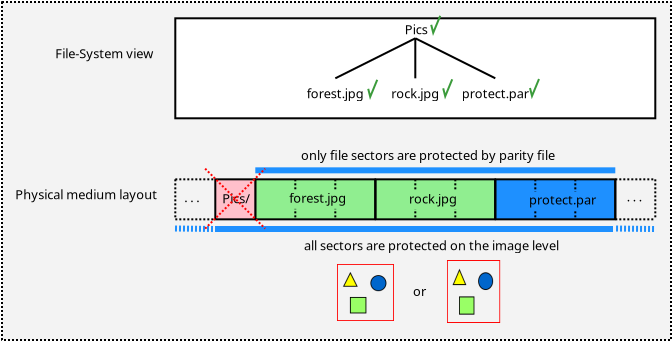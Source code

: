 <?xml version="1.0" encoding="UTF-8"?>
<dia:diagram xmlns:dia="http://www.lysator.liu.se/~alla/dia/">
  <dia:layer name="Hintergrund" visible="true" active="true">
    <dia:object type="Standard - Box" version="0" id="O0">
      <dia:attribute name="obj_pos">
        <dia:point val="4.9,4.55"/>
      </dia:attribute>
      <dia:attribute name="obj_bb">
        <dia:rectangle val="4.85,4.5;38.4,21.5"/>
      </dia:attribute>
      <dia:attribute name="elem_corner">
        <dia:point val="4.9,4.55"/>
      </dia:attribute>
      <dia:attribute name="elem_width">
        <dia:real val="33.45"/>
      </dia:attribute>
      <dia:attribute name="elem_height">
        <dia:real val="16.9"/>
      </dia:attribute>
      <dia:attribute name="inner_color">
        <dia:color val="#f3f3f3"/>
      </dia:attribute>
      <dia:attribute name="show_background">
        <dia:boolean val="true"/>
      </dia:attribute>
      <dia:attribute name="line_style">
        <dia:enum val="4"/>
      </dia:attribute>
      <dia:attribute name="corner_radius">
        <dia:real val="1.175e-38"/>
      </dia:attribute>
    </dia:object>
    <dia:object type="Standard - Box" version="0" id="O1">
      <dia:attribute name="obj_pos">
        <dia:point val="13.565,5.365"/>
      </dia:attribute>
      <dia:attribute name="obj_bb">
        <dia:rectangle val="13.515,5.315;37.615,10.415"/>
      </dia:attribute>
      <dia:attribute name="elem_corner">
        <dia:point val="13.565,5.365"/>
      </dia:attribute>
      <dia:attribute name="elem_width">
        <dia:real val="24"/>
      </dia:attribute>
      <dia:attribute name="elem_height">
        <dia:real val="5"/>
      </dia:attribute>
      <dia:attribute name="show_background">
        <dia:boolean val="true"/>
      </dia:attribute>
    </dia:object>
    <dia:object type="Standard - Box" version="0" id="O2">
      <dia:attribute name="obj_pos">
        <dia:point val="23.565,13.415"/>
      </dia:attribute>
      <dia:attribute name="obj_bb">
        <dia:rectangle val="23.515,13.365;29.615,15.465"/>
      </dia:attribute>
      <dia:attribute name="elem_corner">
        <dia:point val="23.565,13.415"/>
      </dia:attribute>
      <dia:attribute name="elem_width">
        <dia:real val="6"/>
      </dia:attribute>
      <dia:attribute name="elem_height">
        <dia:real val="2"/>
      </dia:attribute>
      <dia:attribute name="inner_color">
        <dia:color val="#90ee90"/>
      </dia:attribute>
      <dia:attribute name="show_background">
        <dia:boolean val="true"/>
      </dia:attribute>
      <dia:attribute name="corner_radius">
        <dia:real val="1.175e-38"/>
      </dia:attribute>
    </dia:object>
    <dia:object type="Standard - Box" version="0" id="O3">
      <dia:attribute name="obj_pos">
        <dia:point val="29.565,13.415"/>
      </dia:attribute>
      <dia:attribute name="obj_bb">
        <dia:rectangle val="29.515,13.365;35.615,15.465"/>
      </dia:attribute>
      <dia:attribute name="elem_corner">
        <dia:point val="29.565,13.415"/>
      </dia:attribute>
      <dia:attribute name="elem_width">
        <dia:real val="6"/>
      </dia:attribute>
      <dia:attribute name="elem_height">
        <dia:real val="2"/>
      </dia:attribute>
      <dia:attribute name="inner_color">
        <dia:color val="#1e90ff"/>
      </dia:attribute>
      <dia:attribute name="show_background">
        <dia:boolean val="true"/>
      </dia:attribute>
      <dia:attribute name="corner_radius">
        <dia:real val="1.175e-38"/>
      </dia:attribute>
    </dia:object>
    <dia:object type="Standard - Box" version="0" id="O4">
      <dia:attribute name="obj_pos">
        <dia:point val="17.565,13.415"/>
      </dia:attribute>
      <dia:attribute name="obj_bb">
        <dia:rectangle val="17.515,13.365;23.615,15.465"/>
      </dia:attribute>
      <dia:attribute name="elem_corner">
        <dia:point val="17.565,13.415"/>
      </dia:attribute>
      <dia:attribute name="elem_width">
        <dia:real val="6"/>
      </dia:attribute>
      <dia:attribute name="elem_height">
        <dia:real val="2"/>
      </dia:attribute>
      <dia:attribute name="inner_color">
        <dia:color val="#90ee90"/>
      </dia:attribute>
      <dia:attribute name="show_background">
        <dia:boolean val="true"/>
      </dia:attribute>
      <dia:attribute name="corner_radius">
        <dia:real val="1.175e-38"/>
      </dia:attribute>
    </dia:object>
    <dia:object type="Standard - Line" version="0" id="O5">
      <dia:attribute name="obj_pos">
        <dia:point val="13.565,13.415"/>
      </dia:attribute>
      <dia:attribute name="obj_bb">
        <dia:rectangle val="13.515,13.365;13.615,15.465"/>
      </dia:attribute>
      <dia:attribute name="conn_endpoints">
        <dia:point val="13.565,13.415"/>
        <dia:point val="13.565,15.415"/>
      </dia:attribute>
      <dia:attribute name="numcp">
        <dia:int val="1"/>
      </dia:attribute>
      <dia:attribute name="line_style">
        <dia:enum val="4"/>
      </dia:attribute>
    </dia:object>
    <dia:object type="Standard - Line" version="0" id="O6">
      <dia:attribute name="obj_pos">
        <dia:point val="31.565,13.415"/>
      </dia:attribute>
      <dia:attribute name="obj_bb">
        <dia:rectangle val="31.515,13.365;31.615,15.465"/>
      </dia:attribute>
      <dia:attribute name="conn_endpoints">
        <dia:point val="31.565,13.415"/>
        <dia:point val="31.565,15.415"/>
      </dia:attribute>
      <dia:attribute name="numcp">
        <dia:int val="1"/>
      </dia:attribute>
      <dia:attribute name="line_style">
        <dia:enum val="4"/>
      </dia:attribute>
    </dia:object>
    <dia:object type="Standard - Line" version="0" id="O7">
      <dia:attribute name="obj_pos">
        <dia:point val="35.565,13.415"/>
      </dia:attribute>
      <dia:attribute name="obj_bb">
        <dia:rectangle val="35.515,13.365;35.615,15.465"/>
      </dia:attribute>
      <dia:attribute name="conn_endpoints">
        <dia:point val="35.565,13.415"/>
        <dia:point val="35.565,15.415"/>
      </dia:attribute>
      <dia:attribute name="numcp">
        <dia:int val="1"/>
      </dia:attribute>
      <dia:connections>
        <dia:connection handle="0" to="O3" connection="2"/>
        <dia:connection handle="1" to="O3" connection="7"/>
      </dia:connections>
    </dia:object>
    <dia:object type="Standard - Line" version="0" id="O8">
      <dia:attribute name="obj_pos">
        <dia:point val="19.565,13.415"/>
      </dia:attribute>
      <dia:attribute name="obj_bb">
        <dia:rectangle val="19.515,13.365;19.615,15.465"/>
      </dia:attribute>
      <dia:attribute name="conn_endpoints">
        <dia:point val="19.565,13.415"/>
        <dia:point val="19.565,15.415"/>
      </dia:attribute>
      <dia:attribute name="numcp">
        <dia:int val="1"/>
      </dia:attribute>
      <dia:attribute name="line_style">
        <dia:enum val="4"/>
      </dia:attribute>
    </dia:object>
    <dia:object type="Standard - Box" version="0" id="O9">
      <dia:attribute name="obj_pos">
        <dia:point val="15.565,13.415"/>
      </dia:attribute>
      <dia:attribute name="obj_bb">
        <dia:rectangle val="15.515,13.365;17.615,15.465"/>
      </dia:attribute>
      <dia:attribute name="elem_corner">
        <dia:point val="15.565,13.415"/>
      </dia:attribute>
      <dia:attribute name="elem_width">
        <dia:real val="2"/>
      </dia:attribute>
      <dia:attribute name="elem_height">
        <dia:real val="2"/>
      </dia:attribute>
      <dia:attribute name="inner_color">
        <dia:color val="#ffc0cb"/>
      </dia:attribute>
      <dia:attribute name="show_background">
        <dia:boolean val="true"/>
      </dia:attribute>
      <dia:attribute name="corner_radius">
        <dia:real val="1.175e-38"/>
      </dia:attribute>
    </dia:object>
    <dia:object type="Standard - Line" version="0" id="O10">
      <dia:attribute name="obj_pos">
        <dia:point val="21.565,13.415"/>
      </dia:attribute>
      <dia:attribute name="obj_bb">
        <dia:rectangle val="21.515,13.365;21.615,15.465"/>
      </dia:attribute>
      <dia:attribute name="conn_endpoints">
        <dia:point val="21.565,13.415"/>
        <dia:point val="21.565,15.415"/>
      </dia:attribute>
      <dia:attribute name="numcp">
        <dia:int val="1"/>
      </dia:attribute>
      <dia:attribute name="line_style">
        <dia:enum val="4"/>
      </dia:attribute>
    </dia:object>
    <dia:object type="Standard - Line" version="0" id="O11">
      <dia:attribute name="obj_pos">
        <dia:point val="23.565,13.415"/>
      </dia:attribute>
      <dia:attribute name="obj_bb">
        <dia:rectangle val="23.515,13.365;23.615,15.465"/>
      </dia:attribute>
      <dia:attribute name="conn_endpoints">
        <dia:point val="23.565,13.415"/>
        <dia:point val="23.565,15.415"/>
      </dia:attribute>
      <dia:attribute name="numcp">
        <dia:int val="1"/>
      </dia:attribute>
      <dia:connections>
        <dia:connection handle="0" to="O2" connection="0"/>
        <dia:connection handle="1" to="O2" connection="5"/>
      </dia:connections>
    </dia:object>
    <dia:object type="Standard - Line" version="0" id="O12">
      <dia:attribute name="obj_pos">
        <dia:point val="25.565,13.415"/>
      </dia:attribute>
      <dia:attribute name="obj_bb">
        <dia:rectangle val="25.515,13.365;25.615,15.465"/>
      </dia:attribute>
      <dia:attribute name="conn_endpoints">
        <dia:point val="25.565,13.415"/>
        <dia:point val="25.565,15.415"/>
      </dia:attribute>
      <dia:attribute name="numcp">
        <dia:int val="1"/>
      </dia:attribute>
      <dia:attribute name="line_style">
        <dia:enum val="4"/>
      </dia:attribute>
    </dia:object>
    <dia:object type="Standard - Line" version="0" id="O13">
      <dia:attribute name="obj_pos">
        <dia:point val="27.565,13.415"/>
      </dia:attribute>
      <dia:attribute name="obj_bb">
        <dia:rectangle val="27.515,13.365;27.615,15.465"/>
      </dia:attribute>
      <dia:attribute name="conn_endpoints">
        <dia:point val="27.565,13.415"/>
        <dia:point val="27.565,15.415"/>
      </dia:attribute>
      <dia:attribute name="numcp">
        <dia:int val="1"/>
      </dia:attribute>
      <dia:attribute name="line_style">
        <dia:enum val="4"/>
      </dia:attribute>
    </dia:object>
    <dia:object type="Standard - Line" version="0" id="O14">
      <dia:attribute name="obj_pos">
        <dia:point val="29.565,13.415"/>
      </dia:attribute>
      <dia:attribute name="obj_bb">
        <dia:rectangle val="29.515,13.365;29.615,15.465"/>
      </dia:attribute>
      <dia:attribute name="conn_endpoints">
        <dia:point val="29.565,13.415"/>
        <dia:point val="29.565,15.415"/>
      </dia:attribute>
      <dia:attribute name="numcp">
        <dia:int val="1"/>
      </dia:attribute>
      <dia:connections>
        <dia:connection handle="0" to="O2" connection="2"/>
        <dia:connection handle="1" to="O2" connection="7"/>
      </dia:connections>
    </dia:object>
    <dia:object type="Standard - Line" version="0" id="O15">
      <dia:attribute name="obj_pos">
        <dia:point val="33.565,13.415"/>
      </dia:attribute>
      <dia:attribute name="obj_bb">
        <dia:rectangle val="33.515,13.365;33.615,15.465"/>
      </dia:attribute>
      <dia:attribute name="conn_endpoints">
        <dia:point val="33.565,13.415"/>
        <dia:point val="33.565,15.415"/>
      </dia:attribute>
      <dia:attribute name="numcp">
        <dia:int val="1"/>
      </dia:attribute>
      <dia:attribute name="line_style">
        <dia:enum val="4"/>
      </dia:attribute>
    </dia:object>
    <dia:object type="Standard - Line" version="0" id="O16">
      <dia:attribute name="obj_pos">
        <dia:point val="37.565,13.415"/>
      </dia:attribute>
      <dia:attribute name="obj_bb">
        <dia:rectangle val="37.515,13.365;37.615,15.465"/>
      </dia:attribute>
      <dia:attribute name="conn_endpoints">
        <dia:point val="37.565,13.415"/>
        <dia:point val="37.565,15.415"/>
      </dia:attribute>
      <dia:attribute name="numcp">
        <dia:int val="1"/>
      </dia:attribute>
      <dia:attribute name="line_style">
        <dia:enum val="4"/>
      </dia:attribute>
    </dia:object>
    <dia:object type="Standard - Text" version="1" id="O17">
      <dia:attribute name="obj_pos">
        <dia:point val="14.015,14.565"/>
      </dia:attribute>
      <dia:attribute name="obj_bb">
        <dia:rectangle val="14.015,13.97;15.027,14.715"/>
      </dia:attribute>
      <dia:attribute name="text">
        <dia:composite type="text">
          <dia:attribute name="string">
            <dia:string>#. . .#</dia:string>
          </dia:attribute>
          <dia:attribute name="font">
            <dia:font family="sans" style="0" name="Helvetica"/>
          </dia:attribute>
          <dia:attribute name="height">
            <dia:real val="0.8"/>
          </dia:attribute>
          <dia:attribute name="pos">
            <dia:point val="14.015,14.565"/>
          </dia:attribute>
          <dia:attribute name="color">
            <dia:color val="#000000"/>
          </dia:attribute>
          <dia:attribute name="alignment">
            <dia:enum val="0"/>
          </dia:attribute>
        </dia:composite>
      </dia:attribute>
      <dia:attribute name="valign">
        <dia:enum val="3"/>
      </dia:attribute>
    </dia:object>
    <dia:object type="Standard - Text" version="1" id="O18">
      <dia:attribute name="obj_pos">
        <dia:point val="36.135,14.527"/>
      </dia:attribute>
      <dia:attribute name="obj_bb">
        <dia:rectangle val="36.135,13.932;37.148,14.678"/>
      </dia:attribute>
      <dia:attribute name="text">
        <dia:composite type="text">
          <dia:attribute name="string">
            <dia:string>#. . .#</dia:string>
          </dia:attribute>
          <dia:attribute name="font">
            <dia:font family="sans" style="0" name="Helvetica"/>
          </dia:attribute>
          <dia:attribute name="height">
            <dia:real val="0.8"/>
          </dia:attribute>
          <dia:attribute name="pos">
            <dia:point val="36.135,14.527"/>
          </dia:attribute>
          <dia:attribute name="color">
            <dia:color val="#000000"/>
          </dia:attribute>
          <dia:attribute name="alignment">
            <dia:enum val="0"/>
          </dia:attribute>
        </dia:composite>
      </dia:attribute>
      <dia:attribute name="valign">
        <dia:enum val="3"/>
      </dia:attribute>
    </dia:object>
    <dia:object type="Standard - Text" version="1" id="O19">
      <dia:attribute name="obj_pos">
        <dia:point val="15.915,14.615"/>
      </dia:attribute>
      <dia:attribute name="obj_bb">
        <dia:rectangle val="15.915,14.02;17.363,14.765"/>
      </dia:attribute>
      <dia:attribute name="text">
        <dia:composite type="text">
          <dia:attribute name="string">
            <dia:string>#Pics/#</dia:string>
          </dia:attribute>
          <dia:attribute name="font">
            <dia:font family="sans" style="0" name="Helvetica"/>
          </dia:attribute>
          <dia:attribute name="height">
            <dia:real val="0.8"/>
          </dia:attribute>
          <dia:attribute name="pos">
            <dia:point val="15.915,14.615"/>
          </dia:attribute>
          <dia:attribute name="color">
            <dia:color val="#000000"/>
          </dia:attribute>
          <dia:attribute name="alignment">
            <dia:enum val="0"/>
          </dia:attribute>
        </dia:composite>
      </dia:attribute>
      <dia:attribute name="valign">
        <dia:enum val="3"/>
      </dia:attribute>
    </dia:object>
    <dia:object type="Standard - Box" version="0" id="O20">
      <dia:attribute name="obj_pos">
        <dia:point val="18.015,13.965"/>
      </dia:attribute>
      <dia:attribute name="obj_bb">
        <dia:rectangle val="18.015,13.965;23.165,14.865"/>
      </dia:attribute>
      <dia:attribute name="elem_corner">
        <dia:point val="18.015,13.965"/>
      </dia:attribute>
      <dia:attribute name="elem_width">
        <dia:real val="5.15"/>
      </dia:attribute>
      <dia:attribute name="elem_height">
        <dia:real val="0.9"/>
      </dia:attribute>
      <dia:attribute name="border_width">
        <dia:real val="0"/>
      </dia:attribute>
      <dia:attribute name="border_color">
        <dia:color val="#90ee90"/>
      </dia:attribute>
      <dia:attribute name="inner_color">
        <dia:color val="#90ee90"/>
      </dia:attribute>
      <dia:attribute name="show_background">
        <dia:boolean val="true"/>
      </dia:attribute>
      <dia:attribute name="corner_radius">
        <dia:real val="1.175e-38"/>
      </dia:attribute>
    </dia:object>
    <dia:object type="Standard - Text" version="1" id="O21">
      <dia:attribute name="obj_pos">
        <dia:point val="19.265,14.59"/>
      </dia:attribute>
      <dia:attribute name="obj_bb">
        <dia:rectangle val="19.265,13.995;22.302,14.74"/>
      </dia:attribute>
      <dia:attribute name="text">
        <dia:composite type="text">
          <dia:attribute name="string">
            <dia:string>#forest.jpg#</dia:string>
          </dia:attribute>
          <dia:attribute name="font">
            <dia:font family="sans" style="0" name="Helvetica"/>
          </dia:attribute>
          <dia:attribute name="height">
            <dia:real val="0.8"/>
          </dia:attribute>
          <dia:attribute name="pos">
            <dia:point val="19.265,14.59"/>
          </dia:attribute>
          <dia:attribute name="color">
            <dia:color val="#000000"/>
          </dia:attribute>
          <dia:attribute name="alignment">
            <dia:enum val="0"/>
          </dia:attribute>
        </dia:composite>
      </dia:attribute>
      <dia:attribute name="valign">
        <dia:enum val="3"/>
      </dia:attribute>
    </dia:object>
    <dia:object type="Standard - Box" version="0" id="O22">
      <dia:attribute name="obj_pos">
        <dia:point val="24,14"/>
      </dia:attribute>
      <dia:attribute name="obj_bb">
        <dia:rectangle val="24,14;29.1,14.9"/>
      </dia:attribute>
      <dia:attribute name="elem_corner">
        <dia:point val="24,14"/>
      </dia:attribute>
      <dia:attribute name="elem_width">
        <dia:real val="5.1"/>
      </dia:attribute>
      <dia:attribute name="elem_height">
        <dia:real val="0.9"/>
      </dia:attribute>
      <dia:attribute name="border_width">
        <dia:real val="0"/>
      </dia:attribute>
      <dia:attribute name="border_color">
        <dia:color val="#90ee90"/>
      </dia:attribute>
      <dia:attribute name="inner_color">
        <dia:color val="#90ee90"/>
      </dia:attribute>
      <dia:attribute name="show_background">
        <dia:boolean val="true"/>
      </dia:attribute>
      <dia:attribute name="corner_radius">
        <dia:real val="1.175e-38"/>
      </dia:attribute>
    </dia:object>
    <dia:object type="Standard - Text" version="1" id="O23">
      <dia:attribute name="obj_pos">
        <dia:point val="25.25,14.625"/>
      </dia:attribute>
      <dia:attribute name="obj_bb">
        <dia:rectangle val="25.25,14.03;27.808,14.775"/>
      </dia:attribute>
      <dia:attribute name="text">
        <dia:composite type="text">
          <dia:attribute name="string">
            <dia:string>#rock.jpg#</dia:string>
          </dia:attribute>
          <dia:attribute name="font">
            <dia:font family="sans" style="0" name="Helvetica"/>
          </dia:attribute>
          <dia:attribute name="height">
            <dia:real val="0.8"/>
          </dia:attribute>
          <dia:attribute name="pos">
            <dia:point val="25.25,14.625"/>
          </dia:attribute>
          <dia:attribute name="color">
            <dia:color val="#000000"/>
          </dia:attribute>
          <dia:attribute name="alignment">
            <dia:enum val="0"/>
          </dia:attribute>
        </dia:composite>
      </dia:attribute>
      <dia:attribute name="valign">
        <dia:enum val="3"/>
      </dia:attribute>
    </dia:object>
    <dia:object type="Standard - Box" version="0" id="O24">
      <dia:attribute name="obj_pos">
        <dia:point val="30,14.05"/>
      </dia:attribute>
      <dia:attribute name="obj_bb">
        <dia:rectangle val="30,14.05;35.1,14.95"/>
      </dia:attribute>
      <dia:attribute name="elem_corner">
        <dia:point val="30,14.05"/>
      </dia:attribute>
      <dia:attribute name="elem_width">
        <dia:real val="5.1"/>
      </dia:attribute>
      <dia:attribute name="elem_height">
        <dia:real val="0.9"/>
      </dia:attribute>
      <dia:attribute name="border_width">
        <dia:real val="0"/>
      </dia:attribute>
      <dia:attribute name="border_color">
        <dia:color val="#1e90ff"/>
      </dia:attribute>
      <dia:attribute name="inner_color">
        <dia:color val="#1e90ff"/>
      </dia:attribute>
      <dia:attribute name="show_background">
        <dia:boolean val="true"/>
      </dia:attribute>
      <dia:attribute name="corner_radius">
        <dia:real val="1.175e-38"/>
      </dia:attribute>
    </dia:object>
    <dia:object type="Standard - Text" version="1" id="O25">
      <dia:attribute name="obj_pos">
        <dia:point val="31.25,14.675"/>
      </dia:attribute>
      <dia:attribute name="obj_bb">
        <dia:rectangle val="31.25,14.08;34.81,14.825"/>
      </dia:attribute>
      <dia:attribute name="text">
        <dia:composite type="text">
          <dia:attribute name="string">
            <dia:string>#protect.par#</dia:string>
          </dia:attribute>
          <dia:attribute name="font">
            <dia:font family="sans" style="0" name="Helvetica"/>
          </dia:attribute>
          <dia:attribute name="height">
            <dia:real val="0.8"/>
          </dia:attribute>
          <dia:attribute name="pos">
            <dia:point val="31.25,14.675"/>
          </dia:attribute>
          <dia:attribute name="color">
            <dia:color val="#000000"/>
          </dia:attribute>
          <dia:attribute name="alignment">
            <dia:enum val="0"/>
          </dia:attribute>
        </dia:composite>
      </dia:attribute>
      <dia:attribute name="valign">
        <dia:enum val="3"/>
      </dia:attribute>
    </dia:object>
    <dia:object type="Standard - Line" version="0" id="O26">
      <dia:attribute name="obj_pos">
        <dia:point val="13.565,13.415"/>
      </dia:attribute>
      <dia:attribute name="obj_bb">
        <dia:rectangle val="13.515,13.365;15.615,13.465"/>
      </dia:attribute>
      <dia:attribute name="conn_endpoints">
        <dia:point val="13.565,13.415"/>
        <dia:point val="15.565,13.415"/>
      </dia:attribute>
      <dia:attribute name="numcp">
        <dia:int val="1"/>
      </dia:attribute>
      <dia:attribute name="line_style">
        <dia:enum val="4"/>
      </dia:attribute>
      <dia:connections>
        <dia:connection handle="1" to="O9" connection="0"/>
      </dia:connections>
    </dia:object>
    <dia:object type="Standard - Line" version="0" id="O27">
      <dia:attribute name="obj_pos">
        <dia:point val="13.565,15.415"/>
      </dia:attribute>
      <dia:attribute name="obj_bb">
        <dia:rectangle val="13.515,15.365;15.615,15.465"/>
      </dia:attribute>
      <dia:attribute name="conn_endpoints">
        <dia:point val="13.565,15.415"/>
        <dia:point val="15.565,15.415"/>
      </dia:attribute>
      <dia:attribute name="numcp">
        <dia:int val="1"/>
      </dia:attribute>
      <dia:attribute name="line_style">
        <dia:enum val="4"/>
      </dia:attribute>
      <dia:connections>
        <dia:connection handle="1" to="O9" connection="5"/>
      </dia:connections>
    </dia:object>
    <dia:object type="Standard - Line" version="0" id="O28">
      <dia:attribute name="obj_pos">
        <dia:point val="35.565,13.415"/>
      </dia:attribute>
      <dia:attribute name="obj_bb">
        <dia:rectangle val="35.515,13.365;37.615,13.465"/>
      </dia:attribute>
      <dia:attribute name="conn_endpoints">
        <dia:point val="35.565,13.415"/>
        <dia:point val="37.565,13.415"/>
      </dia:attribute>
      <dia:attribute name="numcp">
        <dia:int val="1"/>
      </dia:attribute>
      <dia:attribute name="line_style">
        <dia:enum val="4"/>
      </dia:attribute>
      <dia:connections>
        <dia:connection handle="0" to="O3" connection="2"/>
      </dia:connections>
    </dia:object>
    <dia:object type="Standard - Line" version="0" id="O29">
      <dia:attribute name="obj_pos">
        <dia:point val="35.565,15.415"/>
      </dia:attribute>
      <dia:attribute name="obj_bb">
        <dia:rectangle val="35.515,15.365;37.615,15.465"/>
      </dia:attribute>
      <dia:attribute name="conn_endpoints">
        <dia:point val="35.565,15.415"/>
        <dia:point val="37.565,15.415"/>
      </dia:attribute>
      <dia:attribute name="numcp">
        <dia:int val="1"/>
      </dia:attribute>
      <dia:attribute name="line_style">
        <dia:enum val="4"/>
      </dia:attribute>
      <dia:connections>
        <dia:connection handle="0" to="O3" connection="7"/>
      </dia:connections>
    </dia:object>
    <dia:object type="Standard - Text" version="1" id="O30">
      <dia:attribute name="obj_pos">
        <dia:point val="25.615,6.165"/>
      </dia:attribute>
      <dia:attribute name="obj_bb">
        <dia:rectangle val="24.999,5.57;26.231,6.315"/>
      </dia:attribute>
      <dia:attribute name="text">
        <dia:composite type="text">
          <dia:attribute name="string">
            <dia:string>#Pics#</dia:string>
          </dia:attribute>
          <dia:attribute name="font">
            <dia:font family="sans" style="0" name="Helvetica"/>
          </dia:attribute>
          <dia:attribute name="height">
            <dia:real val="0.8"/>
          </dia:attribute>
          <dia:attribute name="pos">
            <dia:point val="25.615,6.165"/>
          </dia:attribute>
          <dia:attribute name="color">
            <dia:color val="#000000"/>
          </dia:attribute>
          <dia:attribute name="alignment">
            <dia:enum val="1"/>
          </dia:attribute>
        </dia:composite>
      </dia:attribute>
      <dia:attribute name="valign">
        <dia:enum val="3"/>
      </dia:attribute>
    </dia:object>
    <dia:object type="Standard - Text" version="1" id="O31">
      <dia:attribute name="obj_pos">
        <dia:point val="21.565,9.365"/>
      </dia:attribute>
      <dia:attribute name="obj_bb">
        <dia:rectangle val="20.046,8.77;23.084,9.515"/>
      </dia:attribute>
      <dia:attribute name="text">
        <dia:composite type="text">
          <dia:attribute name="string">
            <dia:string>#forest.jpg#</dia:string>
          </dia:attribute>
          <dia:attribute name="font">
            <dia:font family="sans" style="0" name="Helvetica"/>
          </dia:attribute>
          <dia:attribute name="height">
            <dia:real val="0.8"/>
          </dia:attribute>
          <dia:attribute name="pos">
            <dia:point val="21.565,9.365"/>
          </dia:attribute>
          <dia:attribute name="color">
            <dia:color val="#000000"/>
          </dia:attribute>
          <dia:attribute name="alignment">
            <dia:enum val="1"/>
          </dia:attribute>
        </dia:composite>
      </dia:attribute>
      <dia:attribute name="valign">
        <dia:enum val="3"/>
      </dia:attribute>
    </dia:object>
    <dia:object type="Standard - Text" version="1" id="O32">
      <dia:attribute name="obj_pos">
        <dia:point val="25.565,9.365"/>
      </dia:attribute>
      <dia:attribute name="obj_bb">
        <dia:rectangle val="24.286,8.77;26.844,9.515"/>
      </dia:attribute>
      <dia:attribute name="text">
        <dia:composite type="text">
          <dia:attribute name="string">
            <dia:string>#rock.jpg#</dia:string>
          </dia:attribute>
          <dia:attribute name="font">
            <dia:font family="sans" style="0" name="Helvetica"/>
          </dia:attribute>
          <dia:attribute name="height">
            <dia:real val="0.8"/>
          </dia:attribute>
          <dia:attribute name="pos">
            <dia:point val="25.565,9.365"/>
          </dia:attribute>
          <dia:attribute name="color">
            <dia:color val="#000000"/>
          </dia:attribute>
          <dia:attribute name="alignment">
            <dia:enum val="1"/>
          </dia:attribute>
        </dia:composite>
      </dia:attribute>
      <dia:attribute name="valign">
        <dia:enum val="3"/>
      </dia:attribute>
    </dia:object>
    <dia:object type="Standard - Text" version="1" id="O33">
      <dia:attribute name="obj_pos">
        <dia:point val="29.565,9.365"/>
      </dia:attribute>
      <dia:attribute name="obj_bb">
        <dia:rectangle val="27.785,8.77;31.345,9.515"/>
      </dia:attribute>
      <dia:attribute name="text">
        <dia:composite type="text">
          <dia:attribute name="string">
            <dia:string>#protect.par#</dia:string>
          </dia:attribute>
          <dia:attribute name="font">
            <dia:font family="sans" style="0" name="Helvetica"/>
          </dia:attribute>
          <dia:attribute name="height">
            <dia:real val="0.8"/>
          </dia:attribute>
          <dia:attribute name="pos">
            <dia:point val="29.565,9.365"/>
          </dia:attribute>
          <dia:attribute name="color">
            <dia:color val="#000000"/>
          </dia:attribute>
          <dia:attribute name="alignment">
            <dia:enum val="1"/>
          </dia:attribute>
        </dia:composite>
      </dia:attribute>
      <dia:attribute name="valign">
        <dia:enum val="3"/>
      </dia:attribute>
    </dia:object>
    <dia:object type="Standard - Line" version="0" id="O34">
      <dia:attribute name="obj_pos">
        <dia:point val="25.565,6.365"/>
      </dia:attribute>
      <dia:attribute name="obj_bb">
        <dia:rectangle val="25.515,6.315;25.615,8.415"/>
      </dia:attribute>
      <dia:attribute name="conn_endpoints">
        <dia:point val="25.565,6.365"/>
        <dia:point val="25.565,8.365"/>
      </dia:attribute>
      <dia:attribute name="numcp">
        <dia:int val="1"/>
      </dia:attribute>
    </dia:object>
    <dia:object type="Standard - Line" version="0" id="O35">
      <dia:attribute name="obj_pos">
        <dia:point val="25.565,6.365"/>
      </dia:attribute>
      <dia:attribute name="obj_bb">
        <dia:rectangle val="21.498,6.298;25.632,8.432"/>
      </dia:attribute>
      <dia:attribute name="conn_endpoints">
        <dia:point val="25.565,6.365"/>
        <dia:point val="21.565,8.365"/>
      </dia:attribute>
      <dia:attribute name="numcp">
        <dia:int val="1"/>
      </dia:attribute>
    </dia:object>
    <dia:object type="Standard - Line" version="0" id="O36">
      <dia:attribute name="obj_pos">
        <dia:point val="25.565,6.365"/>
      </dia:attribute>
      <dia:attribute name="obj_bb">
        <dia:rectangle val="25.498,6.298;29.632,8.432"/>
      </dia:attribute>
      <dia:attribute name="conn_endpoints">
        <dia:point val="25.565,6.365"/>
        <dia:point val="29.565,8.365"/>
      </dia:attribute>
      <dia:attribute name="numcp">
        <dia:int val="1"/>
      </dia:attribute>
    </dia:object>
    <dia:object type="Standard - Text" version="1" id="O37">
      <dia:attribute name="obj_pos">
        <dia:point val="7.565,7.365"/>
      </dia:attribute>
      <dia:attribute name="obj_bb">
        <dia:rectangle val="7.565,6.77;12.93,7.515"/>
      </dia:attribute>
      <dia:attribute name="text">
        <dia:composite type="text">
          <dia:attribute name="string">
            <dia:string>#File-System view#</dia:string>
          </dia:attribute>
          <dia:attribute name="font">
            <dia:font family="sans" style="0" name="Helvetica"/>
          </dia:attribute>
          <dia:attribute name="height">
            <dia:real val="0.8"/>
          </dia:attribute>
          <dia:attribute name="pos">
            <dia:point val="7.565,7.365"/>
          </dia:attribute>
          <dia:attribute name="color">
            <dia:color val="#000000"/>
          </dia:attribute>
          <dia:attribute name="alignment">
            <dia:enum val="0"/>
          </dia:attribute>
        </dia:composite>
      </dia:attribute>
      <dia:attribute name="valign">
        <dia:enum val="3"/>
      </dia:attribute>
    </dia:object>
    <dia:object type="Standard - Text" version="1" id="O38">
      <dia:attribute name="obj_pos">
        <dia:point val="5.565,14.415"/>
      </dia:attribute>
      <dia:attribute name="obj_bb">
        <dia:rectangle val="5.565,13.82;13.2,14.565"/>
      </dia:attribute>
      <dia:attribute name="text">
        <dia:composite type="text">
          <dia:attribute name="string">
            <dia:string>#Physical medium layout#</dia:string>
          </dia:attribute>
          <dia:attribute name="font">
            <dia:font family="sans" style="0" name="Helvetica"/>
          </dia:attribute>
          <dia:attribute name="height">
            <dia:real val="0.8"/>
          </dia:attribute>
          <dia:attribute name="pos">
            <dia:point val="5.565,14.415"/>
          </dia:attribute>
          <dia:attribute name="color">
            <dia:color val="#000000"/>
          </dia:attribute>
          <dia:attribute name="alignment">
            <dia:enum val="0"/>
          </dia:attribute>
        </dia:composite>
      </dia:attribute>
      <dia:attribute name="valign">
        <dia:enum val="3"/>
      </dia:attribute>
    </dia:object>
    <dia:object type="Standard - Line" version="0" id="O39">
      <dia:attribute name="obj_pos">
        <dia:point val="17.565,12.965"/>
      </dia:attribute>
      <dia:attribute name="obj_bb">
        <dia:rectangle val="17.415,12.815;35.715,13.115"/>
      </dia:attribute>
      <dia:attribute name="conn_endpoints">
        <dia:point val="17.565,12.965"/>
        <dia:point val="35.565,12.965"/>
      </dia:attribute>
      <dia:attribute name="numcp">
        <dia:int val="1"/>
      </dia:attribute>
      <dia:attribute name="line_color">
        <dia:color val="#1e90ff"/>
      </dia:attribute>
      <dia:attribute name="line_width">
        <dia:real val="0.3"/>
      </dia:attribute>
    </dia:object>
    <dia:object type="Standard - Text" version="1" id="O40">
      <dia:attribute name="obj_pos">
        <dia:point val="19.85,12.45"/>
      </dia:attribute>
      <dia:attribute name="obj_bb">
        <dia:rectangle val="19.85,11.855;33.68,12.6"/>
      </dia:attribute>
      <dia:attribute name="text">
        <dia:composite type="text">
          <dia:attribute name="string">
            <dia:string>#only file sectors are protected by parity file#</dia:string>
          </dia:attribute>
          <dia:attribute name="font">
            <dia:font family="sans" style="0" name="Helvetica"/>
          </dia:attribute>
          <dia:attribute name="height">
            <dia:real val="0.8"/>
          </dia:attribute>
          <dia:attribute name="pos">
            <dia:point val="19.85,12.45"/>
          </dia:attribute>
          <dia:attribute name="color">
            <dia:color val="#000000"/>
          </dia:attribute>
          <dia:attribute name="alignment">
            <dia:enum val="0"/>
          </dia:attribute>
        </dia:composite>
      </dia:attribute>
      <dia:attribute name="valign">
        <dia:enum val="3"/>
      </dia:attribute>
    </dia:object>
    <dia:object type="Standard - Image" version="0" id="O41">
      <dia:attribute name="obj_pos">
        <dia:point val="27.15,17.45"/>
      </dia:attribute>
      <dia:attribute name="obj_bb">
        <dia:rectangle val="27.1,17.4;29.858,20.65"/>
      </dia:attribute>
      <dia:attribute name="elem_corner">
        <dia:point val="27.15,17.45"/>
      </dia:attribute>
      <dia:attribute name="elem_width">
        <dia:real val="2.658"/>
      </dia:attribute>
      <dia:attribute name="elem_height">
        <dia:real val="3.15"/>
      </dia:attribute>
      <dia:attribute name="draw_border">
        <dia:boolean val="false"/>
      </dia:attribute>
      <dia:attribute name="keep_aspect">
        <dia:boolean val="true"/>
      </dia:attribute>
      <dia:attribute name="file">
        <dia:string>#/home/cg/crypt/devel/dvdisaster-0.79.5/documentation/user-manual/icons/ecc-file.png#</dia:string>
      </dia:attribute>
    </dia:object>
    <dia:object type="Standard - Image" version="0" id="O42">
      <dia:attribute name="obj_pos">
        <dia:point val="21.65,17.65"/>
      </dia:attribute>
      <dia:attribute name="obj_bb">
        <dia:rectangle val="21.6,17.6;24.55,20.55"/>
      </dia:attribute>
      <dia:attribute name="elem_corner">
        <dia:point val="21.65,17.65"/>
      </dia:attribute>
      <dia:attribute name="elem_width">
        <dia:real val="2.85"/>
      </dia:attribute>
      <dia:attribute name="elem_height">
        <dia:real val="2.85"/>
      </dia:attribute>
      <dia:attribute name="draw_border">
        <dia:boolean val="false"/>
      </dia:attribute>
      <dia:attribute name="keep_aspect">
        <dia:boolean val="true"/>
      </dia:attribute>
      <dia:attribute name="file">
        <dia:string>#/home/cg/crypt/devel/dvdisaster-0.79.5/documentation/user-manual/icons/augmented-cd.png#</dia:string>
      </dia:attribute>
    </dia:object>
    <dia:object type="Standard - Line" version="0" id="O43">
      <dia:attribute name="obj_pos">
        <dia:point val="15.55,15.9"/>
      </dia:attribute>
      <dia:attribute name="obj_bb">
        <dia:rectangle val="15.4,15.75;35.6,16.05"/>
      </dia:attribute>
      <dia:attribute name="conn_endpoints">
        <dia:point val="15.55,15.9"/>
        <dia:point val="35.45,15.9"/>
      </dia:attribute>
      <dia:attribute name="numcp">
        <dia:int val="1"/>
      </dia:attribute>
      <dia:attribute name="line_color">
        <dia:color val="#1e90ff"/>
      </dia:attribute>
      <dia:attribute name="line_width">
        <dia:real val="0.3"/>
      </dia:attribute>
    </dia:object>
    <dia:object type="Standard - Text" version="1" id="O44">
      <dia:attribute name="obj_pos">
        <dia:point val="20,16.968"/>
      </dia:attribute>
      <dia:attribute name="obj_bb">
        <dia:rectangle val="20,16.372;33.983,17.117"/>
      </dia:attribute>
      <dia:attribute name="text">
        <dia:composite type="text">
          <dia:attribute name="string">
            <dia:string>#all sectors are protected on the image level#</dia:string>
          </dia:attribute>
          <dia:attribute name="font">
            <dia:font family="sans" style="0" name="Helvetica"/>
          </dia:attribute>
          <dia:attribute name="height">
            <dia:real val="0.8"/>
          </dia:attribute>
          <dia:attribute name="pos">
            <dia:point val="20,16.968"/>
          </dia:attribute>
          <dia:attribute name="color">
            <dia:color val="#000000"/>
          </dia:attribute>
          <dia:attribute name="alignment">
            <dia:enum val="0"/>
          </dia:attribute>
        </dia:composite>
      </dia:attribute>
      <dia:attribute name="valign">
        <dia:enum val="3"/>
      </dia:attribute>
    </dia:object>
    <dia:object type="Standard - Line" version="0" id="O45">
      <dia:attribute name="obj_pos">
        <dia:point val="13.55,15.875"/>
      </dia:attribute>
      <dia:attribute name="obj_bb">
        <dia:rectangle val="13.398,15.723;15.702,16.052"/>
      </dia:attribute>
      <dia:attribute name="conn_endpoints">
        <dia:point val="13.55,15.875"/>
        <dia:point val="15.55,15.9"/>
      </dia:attribute>
      <dia:attribute name="numcp">
        <dia:int val="1"/>
      </dia:attribute>
      <dia:attribute name="line_color">
        <dia:color val="#1e90ff"/>
      </dia:attribute>
      <dia:attribute name="line_width">
        <dia:real val="0.3"/>
      </dia:attribute>
      <dia:attribute name="line_style">
        <dia:enum val="4"/>
      </dia:attribute>
    </dia:object>
    <dia:object type="Standard - Line" version="0" id="O46">
      <dia:attribute name="obj_pos">
        <dia:point val="35.602,15.877"/>
      </dia:attribute>
      <dia:attribute name="obj_bb">
        <dia:rectangle val="35.45,15.725;37.754,16.054"/>
      </dia:attribute>
      <dia:attribute name="conn_endpoints">
        <dia:point val="35.602,15.877"/>
        <dia:point val="37.602,15.902"/>
      </dia:attribute>
      <dia:attribute name="numcp">
        <dia:int val="1"/>
      </dia:attribute>
      <dia:attribute name="line_color">
        <dia:color val="#1e90ff"/>
      </dia:attribute>
      <dia:attribute name="line_width">
        <dia:real val="0.3"/>
      </dia:attribute>
      <dia:attribute name="line_style">
        <dia:enum val="4"/>
      </dia:attribute>
    </dia:object>
    <dia:object type="Standard - Text" version="1" id="O47">
      <dia:attribute name="obj_pos">
        <dia:point val="25.45,19.25"/>
      </dia:attribute>
      <dia:attribute name="obj_bb">
        <dia:rectangle val="25.45,18.655;26.105,19.4"/>
      </dia:attribute>
      <dia:attribute name="text">
        <dia:composite type="text">
          <dia:attribute name="string">
            <dia:string>#or#</dia:string>
          </dia:attribute>
          <dia:attribute name="font">
            <dia:font family="sans" style="0" name="Helvetica"/>
          </dia:attribute>
          <dia:attribute name="height">
            <dia:real val="0.8"/>
          </dia:attribute>
          <dia:attribute name="pos">
            <dia:point val="25.45,19.25"/>
          </dia:attribute>
          <dia:attribute name="color">
            <dia:color val="#000000"/>
          </dia:attribute>
          <dia:attribute name="alignment">
            <dia:enum val="0"/>
          </dia:attribute>
        </dia:composite>
      </dia:attribute>
      <dia:attribute name="valign">
        <dia:enum val="3"/>
      </dia:attribute>
    </dia:object>
    <dia:object type="Standard - Line" version="0" id="O48">
      <dia:attribute name="obj_pos">
        <dia:point val="15.056,15.881"/>
      </dia:attribute>
      <dia:attribute name="obj_bb">
        <dia:rectangle val="14.985,12.81;18.127,15.952"/>
      </dia:attribute>
      <dia:attribute name="conn_endpoints">
        <dia:point val="15.056,15.881"/>
        <dia:point val="18.056,12.881"/>
      </dia:attribute>
      <dia:attribute name="numcp">
        <dia:int val="1"/>
      </dia:attribute>
      <dia:attribute name="line_color">
        <dia:color val="#ff0000"/>
      </dia:attribute>
      <dia:attribute name="line_style">
        <dia:enum val="4"/>
      </dia:attribute>
    </dia:object>
    <dia:object type="Standard - Line" version="0" id="O49">
      <dia:attribute name="obj_pos">
        <dia:point val="15.056,12.881"/>
      </dia:attribute>
      <dia:attribute name="obj_bb">
        <dia:rectangle val="14.985,12.81;18.127,15.952"/>
      </dia:attribute>
      <dia:attribute name="conn_endpoints">
        <dia:point val="15.056,12.881"/>
        <dia:point val="18.056,15.881"/>
      </dia:attribute>
      <dia:attribute name="numcp">
        <dia:int val="1"/>
      </dia:attribute>
      <dia:attribute name="line_color">
        <dia:color val="#ff0000"/>
      </dia:attribute>
      <dia:attribute name="line_style">
        <dia:enum val="4"/>
      </dia:attribute>
    </dia:object>
    <dia:object type="Standard - PolyLine" version="0" id="O50">
      <dia:attribute name="obj_pos">
        <dia:point val="31.3,8.85"/>
      </dia:attribute>
      <dia:attribute name="obj_bb">
        <dia:rectangle val="31.239,8.335;31.815,9.41"/>
      </dia:attribute>
      <dia:attribute name="poly_points">
        <dia:point val="31.3,8.85"/>
        <dia:point val="31.4,9.25"/>
        <dia:point val="31.75,8.4"/>
      </dia:attribute>
      <dia:attribute name="line_color">
        <dia:color val="#3b9b3b"/>
      </dia:attribute>
    </dia:object>
    <dia:object type="Standard - PolyLine" version="0" id="O51">
      <dia:attribute name="obj_pos">
        <dia:point val="26.361,5.69"/>
      </dia:attribute>
      <dia:attribute name="obj_bb">
        <dia:rectangle val="26.3,5.175;26.876,6.25"/>
      </dia:attribute>
      <dia:attribute name="poly_points">
        <dia:point val="26.361,5.69"/>
        <dia:point val="26.461,6.09"/>
        <dia:point val="26.811,5.24"/>
      </dia:attribute>
      <dia:attribute name="line_color">
        <dia:color val="#3b9b3b"/>
      </dia:attribute>
    </dia:object>
    <dia:object type="Standard - PolyLine" version="0" id="O52">
      <dia:attribute name="obj_pos">
        <dia:point val="23.211,8.89"/>
      </dia:attribute>
      <dia:attribute name="obj_bb">
        <dia:rectangle val="23.15,8.375;23.726,9.45"/>
      </dia:attribute>
      <dia:attribute name="poly_points">
        <dia:point val="23.211,8.89"/>
        <dia:point val="23.311,9.29"/>
        <dia:point val="23.661,8.44"/>
      </dia:attribute>
      <dia:attribute name="line_color">
        <dia:color val="#3b9b3b"/>
      </dia:attribute>
    </dia:object>
    <dia:object type="Standard - PolyLine" version="0" id="O53">
      <dia:attribute name="obj_pos">
        <dia:point val="26.961,8.865"/>
      </dia:attribute>
      <dia:attribute name="obj_bb">
        <dia:rectangle val="26.9,8.35;27.476,9.425"/>
      </dia:attribute>
      <dia:attribute name="poly_points">
        <dia:point val="26.961,8.865"/>
        <dia:point val="27.061,9.265"/>
        <dia:point val="27.411,8.415"/>
      </dia:attribute>
      <dia:attribute name="line_color">
        <dia:color val="#3b9b3b"/>
      </dia:attribute>
    </dia:object>
  </dia:layer>
</dia:diagram>
